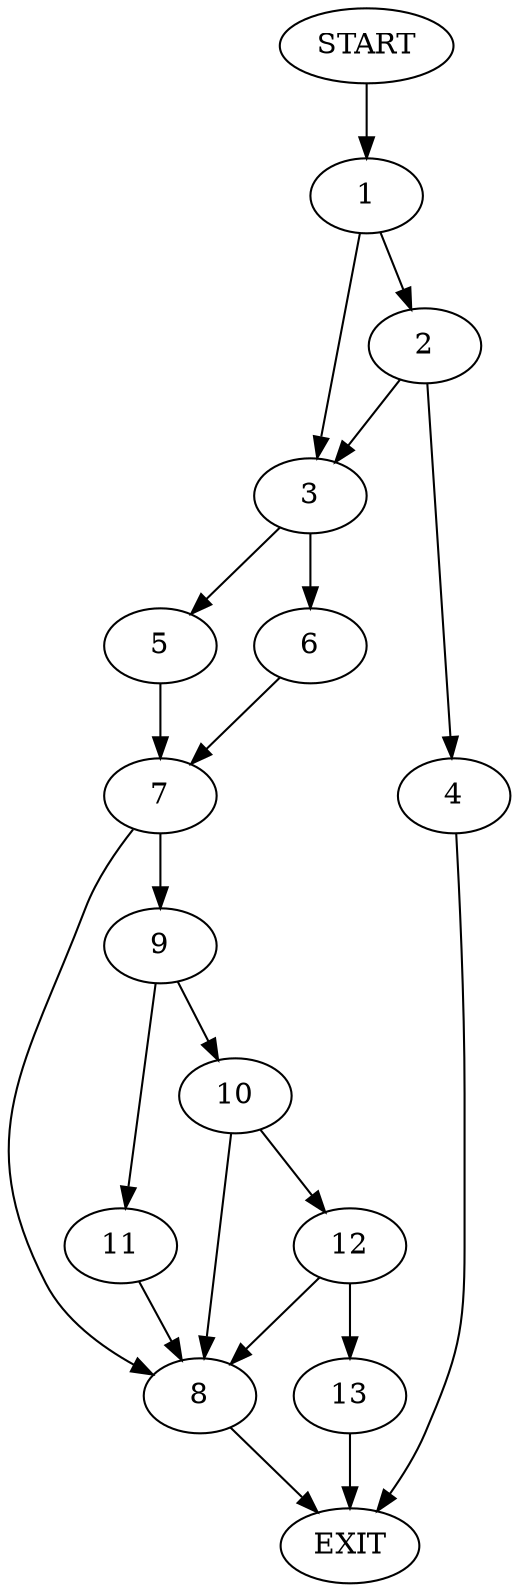digraph {
0 [label="START"]
14 [label="EXIT"]
0 -> 1
1 -> 2
1 -> 3
2 -> 4
2 -> 3
3 -> 5
3 -> 6
4 -> 14
5 -> 7
6 -> 7
7 -> 8
7 -> 9
9 -> 10
9 -> 11
8 -> 14
11 -> 8
10 -> 12
10 -> 8
12 -> 8
12 -> 13
13 -> 14
}

